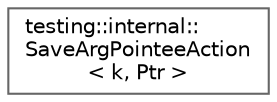 digraph "Graphical Class Hierarchy"
{
 // LATEX_PDF_SIZE
  bgcolor="transparent";
  edge [fontname=Helvetica,fontsize=10,labelfontname=Helvetica,labelfontsize=10];
  node [fontname=Helvetica,fontsize=10,shape=box,height=0.2,width=0.4];
  rankdir="LR";
  Node0 [id="Node000000",label="testing::internal::\lSaveArgPointeeAction\l\< k, Ptr \>",height=0.2,width=0.4,color="grey40", fillcolor="white", style="filled",URL="$structtesting_1_1internal_1_1_save_arg_pointee_action.html",tooltip=" "];
}
